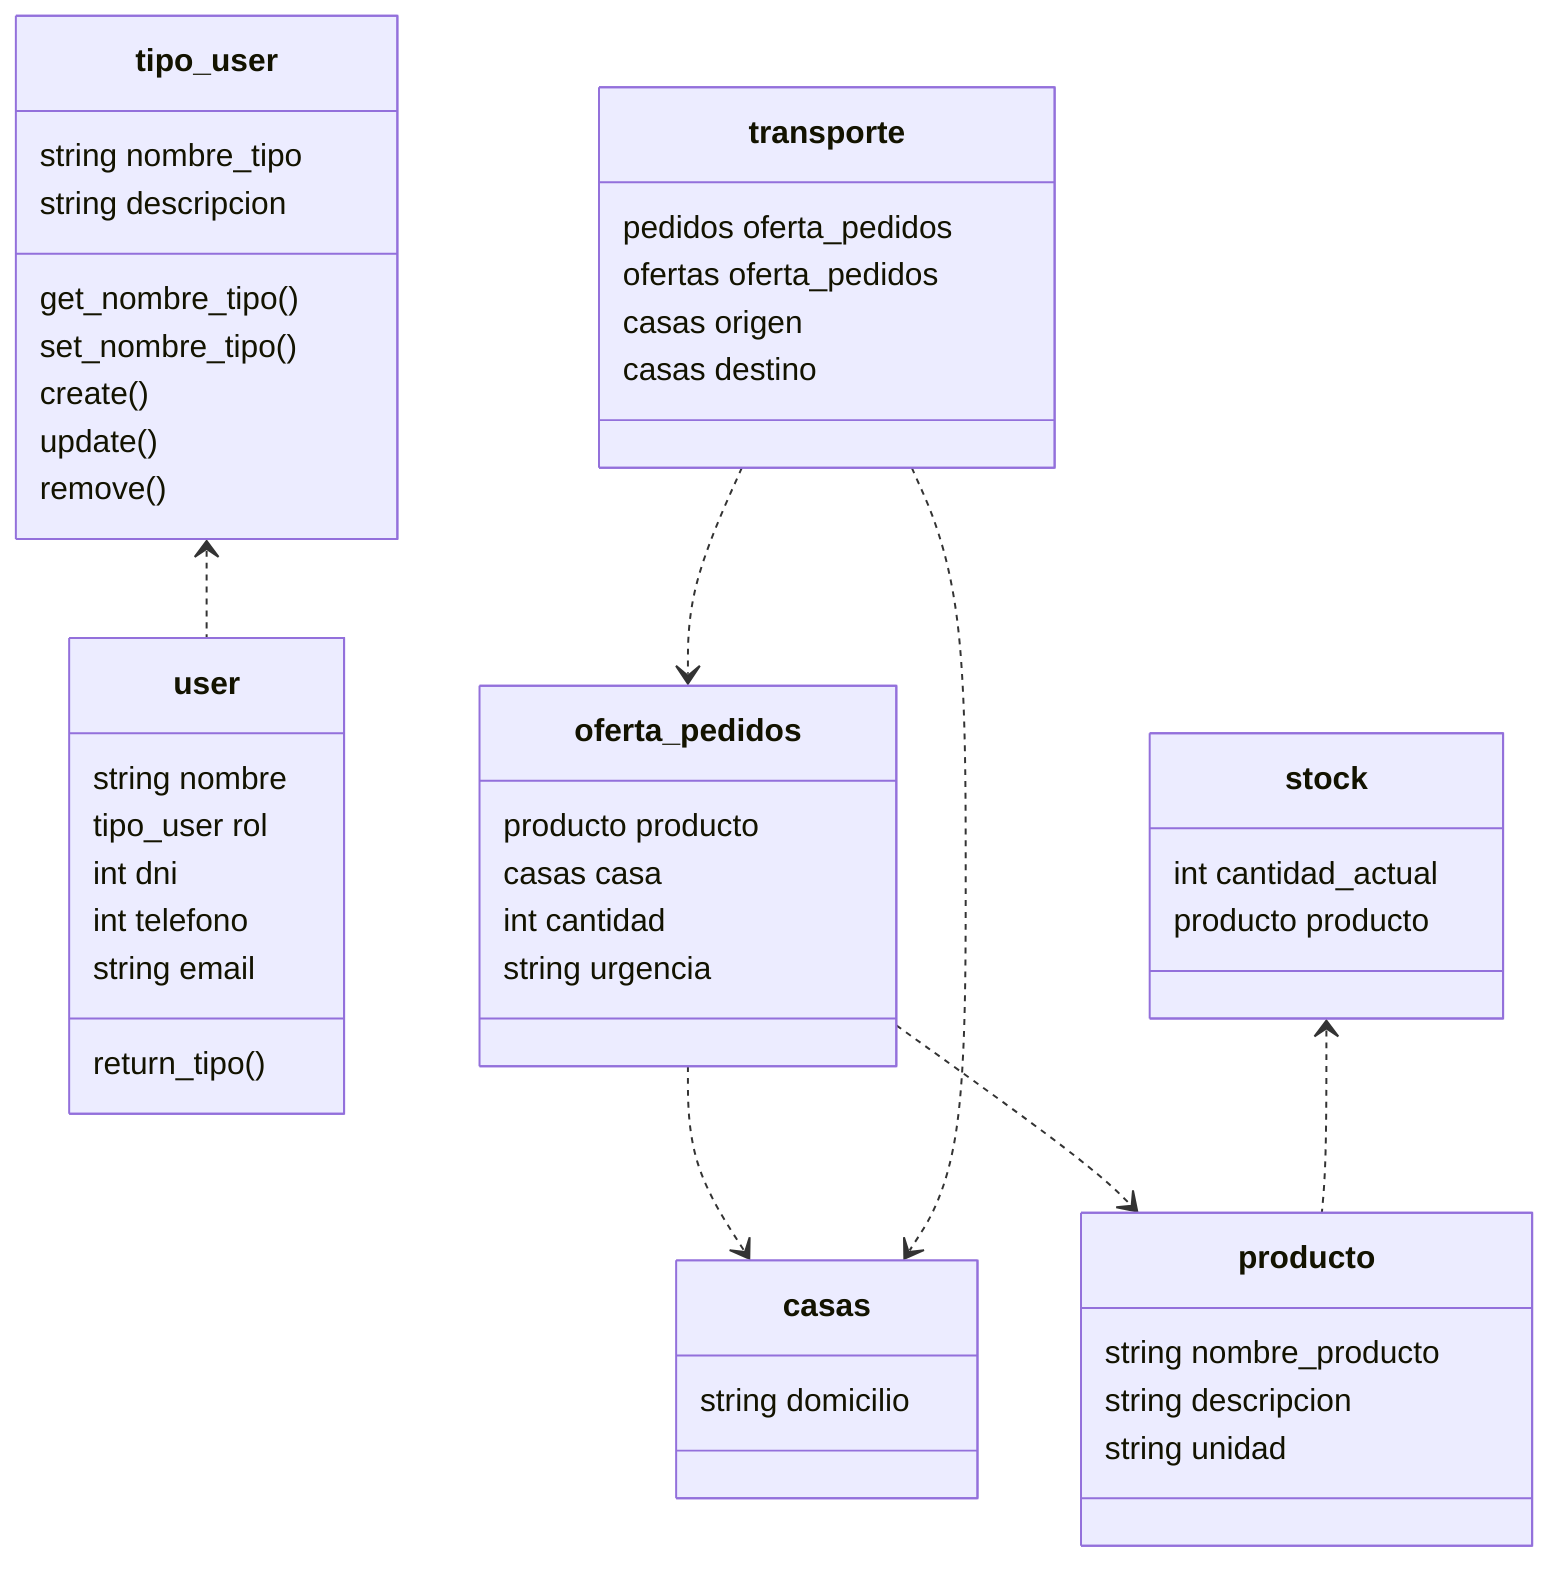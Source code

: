 classDiagram

class tipo_user{
    string nombre_tipo
    string descripcion
    get_nombre_tipo()
    set_nombre_tipo()
    create()
    update()
    remove()
}
tipo_user <.. user

class user{
    string nombre
    tipo_user rol
    int dni
    int telefono
    string email
    return_tipo()
}

class casas{
    string domicilio
}

class producto{
    string nombre_producto
    string descripcion
    string unidad
}

class oferta_pedidos{
    producto producto
    casas casa
    int cantidad
    string urgencia
}
oferta_pedidos ..> casas
oferta_pedidos ..> producto

class transporte{
    pedidos oferta_pedidos
    ofertas oferta_pedidos
    casas origen
    casas destino
}
transporte ..> oferta_pedidos
transporte ..> casas

class stock{
    int cantidad_actual
    producto producto
}
stock <.. producto
